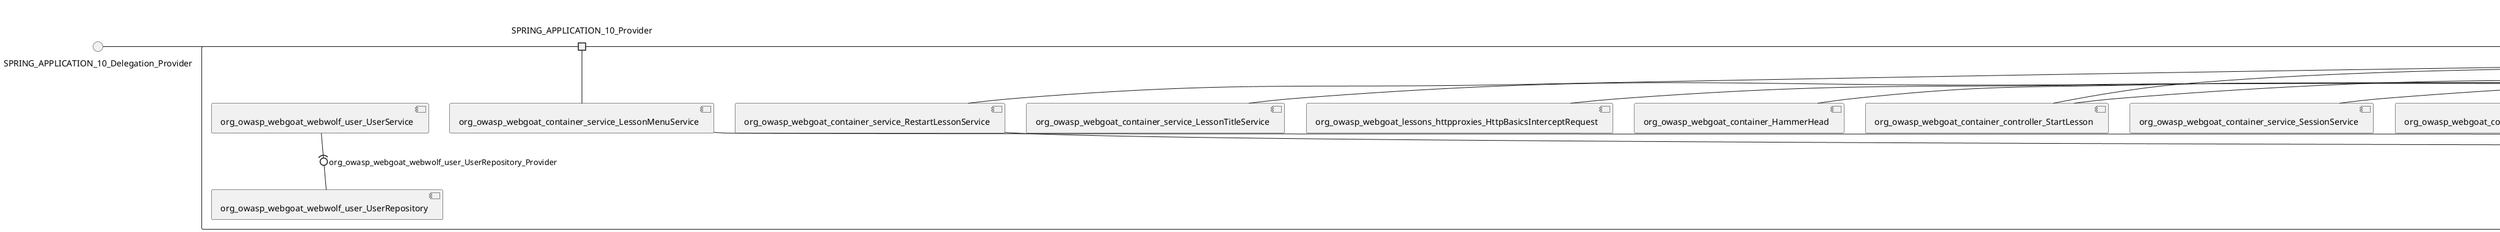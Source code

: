 @startuml
skinparam fixCircleLabelOverlapping true
skinparam componentStyle uml2
() SPRING_APPLICATION_10_Delegation_Provider
() SPRING_APPLICATION_11_Delegation_Provider
() SPRING_APPLICATION_12_Delegation_Provider
() SPRING_APPLICATION_13_Delegation_Provider
() SPRING_APPLICATION_14_Delegation_Provider
() SPRING_APPLICATION_15_Delegation_Provider
() SPRING_APPLICATION_16_Delegation_Provider
() SPRING_APPLICATION_2_Delegation_Provider
() SPRING_APPLICATION_3_Delegation_Provider
() SPRING_APPLICATION_4_Delegation_Provider
() SPRING_APPLICATION_5_Delegation_Provider
() SPRING_APPLICATION_6_Delegation_Provider
() SPRING_APPLICATION_7_Delegation_Provider
() SPRING_APPLICATION_8_Delegation_Provider
() SPRING_APPLICATION_9_Delegation_Provider
() SPRING_APPLICATION_BypassRestrictions_FieldRestrictions_POST_Delegation_Provider
() SPRING_APPLICATION_BypassRestrictions_frontendValidation_POST_Delegation_Provider
() SPRING_APPLICATION_ChromeDevTools_dummy_POST_Delegation_Provider
() SPRING_APPLICATION_ChromeDevTools_network_POST_Delegation_Provider
() SPRING_APPLICATION_CrossSiteScriptingStored_stored_xss_POST_Delegation_Provider
() SPRING_APPLICATION_CrossSiteScriptingStored_stored_xss_follow_up_POST_Delegation_Provider
() SPRING_APPLICATION_CrossSiteScripting_attack1_POST_Delegation_Provider
() SPRING_APPLICATION_CrossSiteScripting_attack3_POST_Delegation_Provider
() SPRING_APPLICATION_CrossSiteScripting_attack4_POST_Delegation_Provider
() SPRING_APPLICATION_CrossSiteScripting_attack5a_GET_Delegation_Provider
() SPRING_APPLICATION_CrossSiteScripting_attack6a_POST_Delegation_Provider
() SPRING_APPLICATION_CrossSiteScripting_dom_follow_up_POST_Delegation_Provider
() SPRING_APPLICATION_CrossSiteScripting_phone_home_xss_POST_Delegation_Provider
() SPRING_APPLICATION_CrossSiteScripting_quiz_GET_POST_Delegation_Provider
() SPRING_APPLICATION_Delegation_Provider
() SPRING_APPLICATION_GET_10_Delegation_Provider
() SPRING_APPLICATION_GET_11_Delegation_Provider
() SPRING_APPLICATION_GET_2_Delegation_Provider
() SPRING_APPLICATION_GET_3_Delegation_Provider
() SPRING_APPLICATION_GET_4_Delegation_Provider
() SPRING_APPLICATION_GET_5_Delegation_Provider
() SPRING_APPLICATION_GET_6_Delegation_Provider
() SPRING_APPLICATION_GET_7_Delegation_Provider
() SPRING_APPLICATION_GET_8_Delegation_Provider
() SPRING_APPLICATION_GET_9_Delegation_Provider
() SPRING_APPLICATION_GET_Delegation_Provider
() SPRING_APPLICATION_HtmlTampering_task_POST_Delegation_Provider
() SPRING_APPLICATION_HttpBasics_attack1_POST_Delegation_Provider
() SPRING_APPLICATION_HttpBasics_attack2_POST_Delegation_Provider
() SPRING_APPLICATION_IDOR_diff_attributes_POST_Delegation_Provider
() SPRING_APPLICATION_IDOR_login_POST_Delegation_Provider
() SPRING_APPLICATION_IDOR_profile_alt_path_POST_Delegation_Provider
() SPRING_APPLICATION_InsecureDeserialization_task_POST_Delegation_Provider
() SPRING_APPLICATION_InsecureLogin_Delegation_Provider
() SPRING_APPLICATION_JWT_decode_POST_Delegation_Provider
() SPRING_APPLICATION_JWT_jku_Delegation_Provider
() SPRING_APPLICATION_JWT_kid_Delegation_Provider
() SPRING_APPLICATION_JWT_quiz_GET_POST_Delegation_Provider
() SPRING_APPLICATION_JWT_refresh_Delegation_Provider
() SPRING_APPLICATION_JWT_secret_POST_Delegation_Provider
() SPRING_APPLICATION_JWT_votings_Delegation_Provider
() SPRING_APPLICATION_LogSpoofing_log_bleeding_POST_Delegation_Provider
() SPRING_APPLICATION_LogSpoofing_log_spoofing_POST_Delegation_Provider
() SPRING_APPLICATION_POST_10_Delegation_Provider
() SPRING_APPLICATION_POST_11_Delegation_Provider
() SPRING_APPLICATION_POST_12_Delegation_Provider
() SPRING_APPLICATION_POST_13_Delegation_Provider
() SPRING_APPLICATION_POST_14_Delegation_Provider
() SPRING_APPLICATION_POST_15_Delegation_Provider
() SPRING_APPLICATION_POST_16_Delegation_Provider
() SPRING_APPLICATION_POST_17_Delegation_Provider
() SPRING_APPLICATION_POST_18_Delegation_Provider
() SPRING_APPLICATION_POST_2_Delegation_Provider
() SPRING_APPLICATION_POST_3_Delegation_Provider
() SPRING_APPLICATION_POST_4_Delegation_Provider
() SPRING_APPLICATION_POST_5_Delegation_Provider
() SPRING_APPLICATION_POST_6_Delegation_Provider
() SPRING_APPLICATION_POST_7_Delegation_Provider
() SPRING_APPLICATION_POST_8_Delegation_Provider
() SPRING_APPLICATION_POST_9_Delegation_Provider
() SPRING_APPLICATION_POST_Delegation_Provider
() SPRING_APPLICATION_PUT_Delegation_Provider
() SPRING_APPLICATION_PasswordReset_ForgotPassword_create_password_reset_link_POST_Delegation_Provider
() SPRING_APPLICATION_PasswordReset_SecurityQuestions_POST_Delegation_Provider
() SPRING_APPLICATION_PasswordReset_reset_Delegation_Provider
() SPRING_APPLICATION_PasswordReset_simple_mail_reset_POST_Delegation_Provider
() SPRING_APPLICATION_PathTraversal_profile_picture_GET_Delegation_Provider
() SPRING_APPLICATION_PathTraversal_profile_picture_fix_GET_Delegation_Provider
() SPRING_APPLICATION_PathTraversal_profile_upload_POST_Delegation_Provider
() SPRING_APPLICATION_PathTraversal_profile_upload_fix_POST_Delegation_Provider
() SPRING_APPLICATION_PathTraversal_profile_upload_remove_user_input_POST_Delegation_Provider
() SPRING_APPLICATION_PathTraversal_random_POST_Delegation_Provider
() SPRING_APPLICATION_PathTraversal_random_picture_GET_Delegation_Provider
() SPRING_APPLICATION_PathTraversal_zip_slip_Delegation_Provider
() SPRING_APPLICATION_SSRF_task1_POST_Delegation_Provider
() SPRING_APPLICATION_SSRF_task2_POST_Delegation_Provider
() SPRING_APPLICATION_SecurePasswords_assignment_POST_Delegation_Provider
() SPRING_APPLICATION_SqlInjectionAdvanced_attack6a_POST_Delegation_Provider
() SPRING_APPLICATION_SqlInjectionAdvanced_attack6b_POST_Delegation_Provider
() SPRING_APPLICATION_SqlInjectionAdvanced_challenge_Login_POST_Delegation_Provider
() SPRING_APPLICATION_SqlInjectionAdvanced_challenge_PUT_Delegation_Provider
() SPRING_APPLICATION_SqlInjectionAdvanced_quiz_GET_POST_Delegation_Provider
() SPRING_APPLICATION_SqlInjectionMitigations_attack10a_POST_Delegation_Provider
() SPRING_APPLICATION_SqlInjectionMitigations_attack10b_POST_Delegation_Provider
() SPRING_APPLICATION_SqlInjectionMitigations_attack12a_POST_Delegation_Provider
() SPRING_APPLICATION_SqlInjectionMitigations_servers_GET_Delegation_Provider
() SPRING_APPLICATION_SqlInjection_assignment5a_POST_Delegation_Provider
() SPRING_APPLICATION_SqlInjection_assignment5b_POST_Delegation_Provider
() SPRING_APPLICATION_SqlInjection_attack10_POST_Delegation_Provider
() SPRING_APPLICATION_SqlInjection_attack2_POST_Delegation_Provider
() SPRING_APPLICATION_SqlInjection_attack3_POST_Delegation_Provider
() SPRING_APPLICATION_SqlInjection_attack4_POST_Delegation_Provider
() SPRING_APPLICATION_SqlInjection_attack5_POST_Delegation_Provider
() SPRING_APPLICATION_SqlInjection_attack8_POST_Delegation_Provider
() SPRING_APPLICATION_SqlInjection_attack9_POST_Delegation_Provider
() SPRING_APPLICATION_SqlOnlyInputValidationOnKeywords_attack_POST_Delegation_Provider
() SPRING_APPLICATION_SqlOnlyInputValidation_attack_POST_Delegation_Provider
() SPRING_APPLICATION_VulnerableComponents_attack1_POST_Delegation_Provider
() SPRING_APPLICATION_WebWolf_GET_Delegation_Provider
() SPRING_APPLICATION_WebWolf_landing_Delegation_Provider
() SPRING_APPLICATION_WebWolf_mail_Delegation_Provider
() SPRING_APPLICATION_challenge_1_POST_Delegation_Provider
() SPRING_APPLICATION_challenge_5_POST_Delegation_Provider
() SPRING_APPLICATION_challenge_7_Delegation_Provider
() SPRING_APPLICATION_challenge_8_Delegation_Provider
() SPRING_APPLICATION_challenge_logo_Delegation_Provider
() SPRING_APPLICATION_cia_quiz_GET_POST_Delegation_Provider
() SPRING_APPLICATION_clientSideFiltering_attack1_POST_Delegation_Provider
() SPRING_APPLICATION_clientSideFiltering_challenge_store_coupons_GET_Delegation_Provider
() SPRING_APPLICATION_clientSideFiltering_getItForFree_POST_Delegation_Provider
() SPRING_APPLICATION_clientSideFiltering_salaries_GET_Delegation_Provider
() SPRING_APPLICATION_crypto_encoding_basic_auth_POST_Delegation_Provider
() SPRING_APPLICATION_crypto_encoding_xor_POST_Delegation_Provider
() SPRING_APPLICATION_crypto_hashing_POST_Delegation_Provider
() SPRING_APPLICATION_crypto_secure_defaults_POST_Delegation_Provider
() SPRING_APPLICATION_crypto_signing_verify_POST_Delegation_Provider
() SPRING_APPLICATION_csrf_feedback_message_POST_Delegation_Provider
() SPRING_APPLICATION_csrf_review_POST_Delegation_Provider
() SPRING_APPLICATION_files_GET_Delegation_Provider
() SPRING_APPLICATION_fileupload_POST_Delegation_Provider
() SPRING_APPLICATION_jwt_Delegation_Provider
() SPRING_APPLICATION_landing_Delegation_Provider
() SPRING_APPLICATION_lesson_template_Delegation_Provider
() SPRING_APPLICATION_login_oauth_mvc_GET_Delegation_Provider
() SPRING_APPLICATION_mail_DELETE_GET_POST_Delegation_Provider
() SPRING_APPLICATION_register_mvc_POST_Delegation_Provider
() SPRING_APPLICATION_registration_GET_Delegation_Provider
() SPRING_APPLICATION_requests_GET_Delegation_Provider
() SPRING_APPLICATION_scoreboard_data_GET_Delegation_Provider
() SPRING_APPLICATION_server_directory_GET_Delegation_Provider
() SPRING_APPLICATION_service_debug_labels_mvc_Delegation_Provider
() SPRING_APPLICATION_service_lessonoverview_mvc_Delegation_Provider
() SPRING_APPLICATION_xxe_comments_GET_Delegation_Provider
rectangle System {
[org_owasp_webgoat_container_HammerHead] [[webgoat-webgoat.repository#_aD8g6jwHEe-B4q2eSZIxAA]]
[org_owasp_webgoat_container_WebWolfRedirect] [[webgoat-webgoat.repository#_aD8g6jwHEe-B4q2eSZIxAA]]
[org_owasp_webgoat_container_controller_StartLesson] [[webgoat-webgoat.repository#_aD8g6jwHEe-B4q2eSZIxAA]]
[org_owasp_webgoat_container_controller_Welcome] [[webgoat-webgoat.repository#_aD8g6jwHEe-B4q2eSZIxAA]]
[org_owasp_webgoat_container_i18n_PluginMessages_Provider] [[webgoat-webgoat.repository#_aD8g6jwHEe-B4q2eSZIxAA]]
[org_owasp_webgoat_container_service_EnvironmentService] [[webgoat-webgoat.repository#_aD8g6jwHEe-B4q2eSZIxAA]]
[org_owasp_webgoat_container_service_HintService] [[webgoat-webgoat.repository#_aD8g6jwHEe-B4q2eSZIxAA]]
[org_owasp_webgoat_container_service_LabelDebugService] [[webgoat-webgoat.repository#_aD8g6jwHEe-B4q2eSZIxAA]]
[org_owasp_webgoat_container_service_LabelService] [[webgoat-webgoat.repository#_aD8g6jwHEe-B4q2eSZIxAA]]
[org_owasp_webgoat_container_service_LessonInfoService] [[webgoat-webgoat.repository#_aD8g6jwHEe-B4q2eSZIxAA]]
[org_owasp_webgoat_container_service_LessonMenuService] [[webgoat-webgoat.repository#_aD8g6jwHEe-B4q2eSZIxAA]]
[org_owasp_webgoat_container_service_LessonProgressService] [[webgoat-webgoat.repository#_aD8g6jwHEe-B4q2eSZIxAA]]
[org_owasp_webgoat_container_service_LessonTitleService] [[webgoat-webgoat.repository#_aD8g6jwHEe-B4q2eSZIxAA]]
[org_owasp_webgoat_container_service_ReportCardService] [[webgoat-webgoat.repository#_aD8g6jwHEe-B4q2eSZIxAA]]
[org_owasp_webgoat_container_service_RestartLessonService] [[webgoat-webgoat.repository#_aD8g6jwHEe-B4q2eSZIxAA]]
[org_owasp_webgoat_container_service_SessionService] [[webgoat-webgoat.repository#_aD8g6jwHEe-B4q2eSZIxAA]]
[org_owasp_webgoat_container_session_UserSessionData_Provider] [[webgoat-webgoat.repository#_aD8g6jwHEe-B4q2eSZIxAA]]
[org_owasp_webgoat_container_session_WebSession_Provider] [[webgoat-webgoat.repository#_aD8g6jwHEe-B4q2eSZIxAA]]
[org_owasp_webgoat_container_users_RegistrationController] [[webgoat-webgoat.repository#_aD8g6jwHEe-B4q2eSZIxAA]]
[org_owasp_webgoat_container_users_Scoreboard] [[webgoat-webgoat.repository#_aD8g6jwHEe-B4q2eSZIxAA]]
[org_owasp_webgoat_container_users_UserRepository] [[webgoat-webgoat.repository#_aD8g6jwHEe-B4q2eSZIxAA]]
[org_owasp_webgoat_container_users_UserService] [[webgoat-webgoat.repository#_aD8g6jwHEe-B4q2eSZIxAA]]
[org_owasp_webgoat_container_users_UserTrackerRepository] [[webgoat-webgoat.repository#_aD8g6jwHEe-B4q2eSZIxAA]]
[org_owasp_webgoat_lessons_authbypass_VerifyAccount] [[webgoat-webgoat.repository#_aD8g6jwHEe-B4q2eSZIxAA]]
[org_owasp_webgoat_lessons_bypassrestrictions_BypassRestrictionsFieldRestrictions] [[webgoat-webgoat.repository#_aD8g6jwHEe-B4q2eSZIxAA]]
[org_owasp_webgoat_lessons_bypassrestrictions_BypassRestrictionsFrontendValidation] [[webgoat-webgoat.repository#_aD8g6jwHEe-B4q2eSZIxAA]]
[org_owasp_webgoat_lessons_challenges_FlagController] [[webgoat-webgoat.repository#_aD8g6jwHEe-B4q2eSZIxAA]]
[org_owasp_webgoat_lessons_challenges_challenge1_Assignment1] [[webgoat-webgoat.repository#_aD8g6jwHEe-B4q2eSZIxAA]]
[org_owasp_webgoat_lessons_challenges_challenge1_ImageServlet] [[webgoat-webgoat.repository#_aD8g6jwHEe-B4q2eSZIxAA]]
[org_owasp_webgoat_lessons_challenges_challenge5_Assignment5] [[webgoat-webgoat.repository#_aD8g6jwHEe-B4q2eSZIxAA]]
[org_owasp_webgoat_lessons_challenges_challenge7_Assignment7] [[webgoat-webgoat.repository#_aD8g6jwHEe-B4q2eSZIxAA]]
[org_owasp_webgoat_lessons_challenges_challenge8_Assignment8] [[webgoat-webgoat.repository#_aD8g6jwHEe-B4q2eSZIxAA]]
[org_owasp_webgoat_lessons_chromedevtools_NetworkDummy] [[webgoat-webgoat.repository#_aD8g6jwHEe-B4q2eSZIxAA]]
[org_owasp_webgoat_lessons_chromedevtools_NetworkLesson] [[webgoat-webgoat.repository#_aD8g6jwHEe-B4q2eSZIxAA]]
[org_owasp_webgoat_lessons_cia_CIAQuiz] [[webgoat-webgoat.repository#_aD8g6jwHEe-B4q2eSZIxAA]]
[org_owasp_webgoat_lessons_clientsidefiltering_ClientSideFilteringAssignment] [[webgoat-webgoat.repository#_aD8g6jwHEe-B4q2eSZIxAA]]
[org_owasp_webgoat_lessons_clientsidefiltering_ClientSideFilteringFreeAssignment] [[webgoat-webgoat.repository#_aD8g6jwHEe-B4q2eSZIxAA]]
[org_owasp_webgoat_lessons_clientsidefiltering_Salaries] [[webgoat-webgoat.repository#_aD8g6jwHEe-B4q2eSZIxAA]]
[org_owasp_webgoat_lessons_clientsidefiltering_ShopEndpoint] [[webgoat-webgoat.repository#_aD8g6jwHEe-B4q2eSZIxAA]]
[org_owasp_webgoat_lessons_cryptography_EncodingAssignment] [[webgoat-webgoat.repository#_aD8g6jwHEe-B4q2eSZIxAA]]
[org_owasp_webgoat_lessons_cryptography_HashingAssignment] [[webgoat-webgoat.repository#_aD8g6jwHEe-B4q2eSZIxAA]]
[org_owasp_webgoat_lessons_cryptography_SecureDefaultsAssignment] [[webgoat-webgoat.repository#_aD8g6jwHEe-B4q2eSZIxAA]]
[org_owasp_webgoat_lessons_cryptography_SigningAssignment] [[webgoat-webgoat.repository#_aD8g6jwHEe-B4q2eSZIxAA]]
[org_owasp_webgoat_lessons_cryptography_XOREncodingAssignment] [[webgoat-webgoat.repository#_aD8g6jwHEe-B4q2eSZIxAA]]
[org_owasp_webgoat_lessons_csrf_CSRFConfirmFlag1] [[webgoat-webgoat.repository#_aD8g6jwHEe-B4q2eSZIxAA]]
[org_owasp_webgoat_lessons_csrf_CSRFFeedback] [[webgoat-webgoat.repository#_aD8g6jwHEe-B4q2eSZIxAA]]
[org_owasp_webgoat_lessons_csrf_CSRFGetFlag] [[webgoat-webgoat.repository#_aD8g6jwHEe-B4q2eSZIxAA]]
[org_owasp_webgoat_lessons_csrf_CSRFLogin] [[webgoat-webgoat.repository#_aD8g6jwHEe-B4q2eSZIxAA]]
[org_owasp_webgoat_lessons_csrf_ForgedReviews] [[webgoat-webgoat.repository#_aD8g6jwHEe-B4q2eSZIxAA]]
[org_owasp_webgoat_lessons_csrf_ObjectMapper_Provider] [[webgoat-webgoat.repository#_aD8g6jwHEe-B4q2eSZIxAA]]
[org_owasp_webgoat_lessons_deserialization_InsecureDeserializationTask] [[webgoat-webgoat.repository#_aD8g6jwHEe-B4q2eSZIxAA]]
[org_owasp_webgoat_lessons_hijacksession_HijackSessionAssignment] [[webgoat-webgoat.repository#_aD8g6jwHEe-B4q2eSZIxAA]]
[org_owasp_webgoat_lessons_hijacksession_cas_HijackSessionAuthenticationProvider] [[webgoat-webgoat.repository#_aD8g6jwHEe-B4q2eSZIxAA]]
[org_owasp_webgoat_lessons_htmltampering_HtmlTamperingTask] [[webgoat-webgoat.repository#_aD8g6jwHEe-B4q2eSZIxAA]]
[org_owasp_webgoat_lessons_httpbasics_HttpBasicsLesson] [[webgoat-webgoat.repository#_aD8g6jwHEe-B4q2eSZIxAA]]
[org_owasp_webgoat_lessons_httpbasics_HttpBasicsQuiz] [[webgoat-webgoat.repository#_aD8g6jwHEe-B4q2eSZIxAA]]
[org_owasp_webgoat_lessons_httpproxies_HttpBasicsInterceptRequest] [[webgoat-webgoat.repository#_aD8g6jwHEe-B4q2eSZIxAA]]
[org_owasp_webgoat_lessons_idor_IDORDiffAttributes] [[webgoat-webgoat.repository#_aD8g6jwHEe-B4q2eSZIxAA]]
[org_owasp_webgoat_lessons_idor_IDOREditOtherProfile] [[webgoat-webgoat.repository#_aD8g6jwHEe-B4q2eSZIxAA]]
[org_owasp_webgoat_lessons_idor_IDORLogin] [[webgoat-webgoat.repository#_aD8g6jwHEe-B4q2eSZIxAA]]
[org_owasp_webgoat_lessons_idor_IDORViewOtherProfile] [[webgoat-webgoat.repository#_aD8g6jwHEe-B4q2eSZIxAA]]
[org_owasp_webgoat_lessons_idor_IDORViewOwnProfile] [[webgoat-webgoat.repository#_aD8g6jwHEe-B4q2eSZIxAA]]
[org_owasp_webgoat_lessons_idor_IDORViewOwnProfileAltUrl] [[webgoat-webgoat.repository#_aD8g6jwHEe-B4q2eSZIxAA]]
[org_owasp_webgoat_lessons_insecurelogin_InsecureLoginTask] [[webgoat-webgoat.repository#_aD8g6jwHEe-B4q2eSZIxAA]]
[org_owasp_webgoat_lessons_jwt_JWTDecodeEndpoint] [[webgoat-webgoat.repository#_aD8g6jwHEe-B4q2eSZIxAA]]
[org_owasp_webgoat_lessons_jwt_JWTQuiz] [[webgoat-webgoat.repository#_aD8g6jwHEe-B4q2eSZIxAA]]
[org_owasp_webgoat_lessons_jwt_JWTRefreshEndpoint] [[webgoat-webgoat.repository#_aD8g6jwHEe-B4q2eSZIxAA]]
[org_owasp_webgoat_lessons_jwt_JWTSecretKeyEndpoint] [[webgoat-webgoat.repository#_aD8g6jwHEe-B4q2eSZIxAA]]
[org_owasp_webgoat_lessons_jwt_JWTVotesEndpoint] [[webgoat-webgoat.repository#_aD8g6jwHEe-B4q2eSZIxAA]]
[org_owasp_webgoat_lessons_jwt_claimmisuse_JWTHeaderJKUEndpoint] [[webgoat-webgoat.repository#_aD8g6jwHEe-B4q2eSZIxAA]]
[org_owasp_webgoat_lessons_jwt_claimmisuse_JWTHeaderKIDEndpoint] [[webgoat-webgoat.repository#_aD8g6jwHEe-B4q2eSZIxAA]]
[org_owasp_webgoat_lessons_lessontemplate_SampleAttack] [[webgoat-webgoat.repository#_aD8g6jwHEe-B4q2eSZIxAA]]
[org_owasp_webgoat_lessons_logging_LogBleedingTask] [[webgoat-webgoat.repository#_aD8g6jwHEe-B4q2eSZIxAA]]
[org_owasp_webgoat_lessons_logging_LogSpoofingTask] [[webgoat-webgoat.repository#_aD8g6jwHEe-B4q2eSZIxAA]]
[org_owasp_webgoat_lessons_missingac_MissingFunctionACHiddenMenus] [[webgoat-webgoat.repository#_aD8g6jwHEe-B4q2eSZIxAA]]
[org_owasp_webgoat_lessons_missingac_MissingFunctionACUsers] [[webgoat-webgoat.repository#_aD8g6jwHEe-B4q2eSZIxAA]]
[org_owasp_webgoat_lessons_missingac_MissingFunctionACYourHash] [[webgoat-webgoat.repository#_aD8g6jwHEe-B4q2eSZIxAA]]
[org_owasp_webgoat_lessons_missingac_MissingFunctionACYourHashAdmin] [[webgoat-webgoat.repository#_aD8g6jwHEe-B4q2eSZIxAA]]
[org_owasp_webgoat_lessons_passwordreset_QuestionsAssignment] [[webgoat-webgoat.repository#_aD8g6jwHEe-B4q2eSZIxAA]]
[org_owasp_webgoat_lessons_passwordreset_ResetLinkAssignment] [[webgoat-webgoat.repository#_aD8g6jwHEe-B4q2eSZIxAA]]
[org_owasp_webgoat_lessons_passwordreset_ResetLinkAssignmentForgotPassword] [[webgoat-webgoat.repository#_aD8g6jwHEe-B4q2eSZIxAA]]
[org_owasp_webgoat_lessons_passwordreset_SecurityQuestionAssignment] [[webgoat-webgoat.repository#_aD8g6jwHEe-B4q2eSZIxAA]]
[org_owasp_webgoat_lessons_passwordreset_SimpleMailAssignment] [[webgoat-webgoat.repository#_aD8g6jwHEe-B4q2eSZIxAA]]
[org_owasp_webgoat_lessons_passwordreset_TriedQuestions] [[webgoat-webgoat.repository#_aD8g6jwHEe-B4q2eSZIxAA]]
[org_owasp_webgoat_lessons_pathtraversal_ProfileUpload] [[webgoat-webgoat.repository#_aD8g6jwHEe-B4q2eSZIxAA]]
[org_owasp_webgoat_lessons_pathtraversal_ProfileUploadFix] [[webgoat-webgoat.repository#_aD8g6jwHEe-B4q2eSZIxAA]]
[org_owasp_webgoat_lessons_pathtraversal_ProfileUploadRemoveUserInput] [[webgoat-webgoat.repository#_aD8g6jwHEe-B4q2eSZIxAA]]
[org_owasp_webgoat_lessons_pathtraversal_ProfileUploadRetrieval] [[webgoat-webgoat.repository#_aD8g6jwHEe-B4q2eSZIxAA]]
[org_owasp_webgoat_lessons_pathtraversal_ProfileZipSlip] [[webgoat-webgoat.repository#_aD8g6jwHEe-B4q2eSZIxAA]]
[org_owasp_webgoat_lessons_securepasswords_SecurePasswordsAssignment] [[webgoat-webgoat.repository#_aD8g6jwHEe-B4q2eSZIxAA]]
[org_owasp_webgoat_lessons_spoofcookie_SpoofCookieAssignment] [[webgoat-webgoat.repository#_aD8g6jwHEe-B4q2eSZIxAA]]
[org_owasp_webgoat_lessons_sqlinjection_advanced_SqlInjectionChallenge] [[webgoat-webgoat.repository#_aD8g6jwHEe-B4q2eSZIxAA]]
[org_owasp_webgoat_lessons_sqlinjection_advanced_SqlInjectionChallengeLogin] [[webgoat-webgoat.repository#_aD8g6jwHEe-B4q2eSZIxAA]]
[org_owasp_webgoat_lessons_sqlinjection_advanced_SqlInjectionLesson6a] [[webgoat-webgoat.repository#_aD8g6jwHEe-B4q2eSZIxAA]]
[org_owasp_webgoat_lessons_sqlinjection_advanced_SqlInjectionLesson6b] [[webgoat-webgoat.repository#_aD8g6jwHEe-B4q2eSZIxAA]]
[org_owasp_webgoat_lessons_sqlinjection_advanced_SqlInjectionQuiz] [[webgoat-webgoat.repository#_aD8g6jwHEe-B4q2eSZIxAA]]
[org_owasp_webgoat_lessons_sqlinjection_introduction_SqlInjectionLesson10] [[webgoat-webgoat.repository#_aD8g6jwHEe-B4q2eSZIxAA]]
[org_owasp_webgoat_lessons_sqlinjection_introduction_SqlInjectionLesson2] [[webgoat-webgoat.repository#_aD8g6jwHEe-B4q2eSZIxAA]]
[org_owasp_webgoat_lessons_sqlinjection_introduction_SqlInjectionLesson3] [[webgoat-webgoat.repository#_aD8g6jwHEe-B4q2eSZIxAA]]
[org_owasp_webgoat_lessons_sqlinjection_introduction_SqlInjectionLesson4] [[webgoat-webgoat.repository#_aD8g6jwHEe-B4q2eSZIxAA]]
[org_owasp_webgoat_lessons_sqlinjection_introduction_SqlInjectionLesson5] [[webgoat-webgoat.repository#_aD8g6jwHEe-B4q2eSZIxAA]]
[org_owasp_webgoat_lessons_sqlinjection_introduction_SqlInjectionLesson5a] [[webgoat-webgoat.repository#_aD8g6jwHEe-B4q2eSZIxAA]]
[org_owasp_webgoat_lessons_sqlinjection_introduction_SqlInjectionLesson5b] [[webgoat-webgoat.repository#_aD8g6jwHEe-B4q2eSZIxAA]]
[org_owasp_webgoat_lessons_sqlinjection_introduction_SqlInjectionLesson8] [[webgoat-webgoat.repository#_aD8g6jwHEe-B4q2eSZIxAA]]
[org_owasp_webgoat_lessons_sqlinjection_introduction_SqlInjectionLesson9] [[webgoat-webgoat.repository#_aD8g6jwHEe-B4q2eSZIxAA]]
[org_owasp_webgoat_lessons_sqlinjection_mitigation_Servers] [[webgoat-webgoat.repository#_aD8g6jwHEe-B4q2eSZIxAA]]
[org_owasp_webgoat_lessons_sqlinjection_mitigation_SqlInjectionLesson10a] [[webgoat-webgoat.repository#_aD8g6jwHEe-B4q2eSZIxAA]]
[org_owasp_webgoat_lessons_sqlinjection_mitigation_SqlInjectionLesson10b] [[webgoat-webgoat.repository#_aD8g6jwHEe-B4q2eSZIxAA]]
[org_owasp_webgoat_lessons_sqlinjection_mitigation_SqlInjectionLesson13] [[webgoat-webgoat.repository#_aD8g6jwHEe-B4q2eSZIxAA]]
[org_owasp_webgoat_lessons_sqlinjection_mitigation_SqlOnlyInputValidation] [[webgoat-webgoat.repository#_aD8g6jwHEe-B4q2eSZIxAA]]
[org_owasp_webgoat_lessons_sqlinjection_mitigation_SqlOnlyInputValidationOnKeywords] [[webgoat-webgoat.repository#_aD8g6jwHEe-B4q2eSZIxAA]]
[org_owasp_webgoat_lessons_ssrf_SSRFTask1] [[webgoat-webgoat.repository#_aD8g6jwHEe-B4q2eSZIxAA]]
[org_owasp_webgoat_lessons_ssrf_SSRFTask2] [[webgoat-webgoat.repository#_aD8g6jwHEe-B4q2eSZIxAA]]
[org_owasp_webgoat_lessons_vulnerablecomponents_VulnerableComponentsLesson] [[webgoat-webgoat.repository#_aD8g6jwHEe-B4q2eSZIxAA]]
[org_owasp_webgoat_lessons_webwolfintroduction_LandingAssignment] [[webgoat-webgoat.repository#_aD8g6jwHEe-B4q2eSZIxAA]]
[org_owasp_webgoat_lessons_webwolfintroduction_MailAssignment] [[webgoat-webgoat.repository#_aD8g6jwHEe-B4q2eSZIxAA]]
[org_owasp_webgoat_lessons_xss_CrossSiteScriptingLesson1] [[webgoat-webgoat.repository#_aD8g6jwHEe-B4q2eSZIxAA]]
[org_owasp_webgoat_lessons_xss_CrossSiteScriptingLesson3] [[webgoat-webgoat.repository#_aD8g6jwHEe-B4q2eSZIxAA]]
[org_owasp_webgoat_lessons_xss_CrossSiteScriptingLesson4] [[webgoat-webgoat.repository#_aD8g6jwHEe-B4q2eSZIxAA]]
[org_owasp_webgoat_lessons_xss_CrossSiteScriptingLesson5a] [[webgoat-webgoat.repository#_aD8g6jwHEe-B4q2eSZIxAA]]
[org_owasp_webgoat_lessons_xss_CrossSiteScriptingLesson6a] [[webgoat-webgoat.repository#_aD8g6jwHEe-B4q2eSZIxAA]]
[org_owasp_webgoat_lessons_xss_CrossSiteScriptingQuiz] [[webgoat-webgoat.repository#_aD8g6jwHEe-B4q2eSZIxAA]]
[org_owasp_webgoat_lessons_xss_DOMCrossSiteScripting] [[webgoat-webgoat.repository#_aD8g6jwHEe-B4q2eSZIxAA]]
[org_owasp_webgoat_lessons_xss_DOMCrossSiteScriptingVerifier] [[webgoat-webgoat.repository#_aD8g6jwHEe-B4q2eSZIxAA]]
[org_owasp_webgoat_lessons_xss_stored_StoredCrossSiteScriptingVerifier] [[webgoat-webgoat.repository#_aD8g6jwHEe-B4q2eSZIxAA]]
[org_owasp_webgoat_lessons_xss_stored_StoredXssComments] [[webgoat-webgoat.repository#_aD8g6jwHEe-B4q2eSZIxAA]]
[org_owasp_webgoat_lessons_xxe_BlindSendFileAssignment] [[webgoat-webgoat.repository#_aD8g6jwHEe-B4q2eSZIxAA]]
[org_owasp_webgoat_lessons_xxe_CommentsCache] [[webgoat-webgoat.repository#_aD8g6jwHEe-B4q2eSZIxAA]]
[org_owasp_webgoat_lessons_xxe_CommentsEndpoint] [[webgoat-webgoat.repository#_aD8g6jwHEe-B4q2eSZIxAA]]
[org_owasp_webgoat_lessons_xxe_ContentTypeAssignment] [[webgoat-webgoat.repository#_aD8g6jwHEe-B4q2eSZIxAA]]
[org_owasp_webgoat_lessons_xxe_SimpleXXE] [[webgoat-webgoat.repository#_aD8g6jwHEe-B4q2eSZIxAA]]
[org_owasp_webgoat_webwolf_FileServer] [[webgoat-webgoat.repository#_aD8g6jwHEe-B4q2eSZIxAA]]
[org_owasp_webgoat_webwolf_jwt_JWTController] [[webgoat-webgoat.repository#_aD8g6jwHEe-B4q2eSZIxAA]]
[org_owasp_webgoat_webwolf_mailbox_MailboxController] [[webgoat-webgoat.repository#_aD8g6jwHEe-B4q2eSZIxAA]]
[org_owasp_webgoat_webwolf_mailbox_MailboxRepository] [[webgoat-webgoat.repository#_aD8g6jwHEe-B4q2eSZIxAA]]
[org_owasp_webgoat_webwolf_requests_LandingPage] [[webgoat-webgoat.repository#_aD8g6jwHEe-B4q2eSZIxAA]]
[org_owasp_webgoat_webwolf_requests_Requests] [[webgoat-webgoat.repository#_aD8g6jwHEe-B4q2eSZIxAA]]
[org_owasp_webgoat_webwolf_user_UserRepository] [[webgoat-webgoat.repository#_aD8g6jwHEe-B4q2eSZIxAA]]
[org_owasp_webgoat_webwolf_user_UserService] [[webgoat-webgoat.repository#_aD8g6jwHEe-B4q2eSZIxAA]]
port SPRING_APPLICATION_10_Provider
SPRING_APPLICATION_10_Delegation_Provider - SPRING_APPLICATION_10_Provider
SPRING_APPLICATION_10_Provider - [org_owasp_webgoat_container_service_LessonMenuService]
port SPRING_APPLICATION_11_Provider
SPRING_APPLICATION_11_Delegation_Provider - SPRING_APPLICATION_11_Provider
SPRING_APPLICATION_11_Provider - [org_owasp_webgoat_lessons_jwt_JWTSecretKeyEndpoint]
port SPRING_APPLICATION_12_Provider
SPRING_APPLICATION_12_Delegation_Provider - SPRING_APPLICATION_12_Provider
SPRING_APPLICATION_12_Provider - [org_owasp_webgoat_container_service_RestartLessonService]
port SPRING_APPLICATION_13_Provider
SPRING_APPLICATION_13_Delegation_Provider - SPRING_APPLICATION_13_Provider
SPRING_APPLICATION_13_Provider - [org_owasp_webgoat_lessons_cryptography_SigningAssignment]
port SPRING_APPLICATION_14_Provider
SPRING_APPLICATION_14_Delegation_Provider - SPRING_APPLICATION_14_Provider
SPRING_APPLICATION_14_Provider - [org_owasp_webgoat_container_service_LessonTitleService]
port SPRING_APPLICATION_15_Provider
SPRING_APPLICATION_15_Delegation_Provider - SPRING_APPLICATION_15_Provider
SPRING_APPLICATION_15_Provider - [org_owasp_webgoat_lessons_cryptography_HashingAssignment]
port SPRING_APPLICATION_16_Provider
SPRING_APPLICATION_16_Delegation_Provider - SPRING_APPLICATION_16_Provider
SPRING_APPLICATION_16_Provider - [org_owasp_webgoat_lessons_httpproxies_HttpBasicsInterceptRequest]
port SPRING_APPLICATION_2_Provider
SPRING_APPLICATION_2_Delegation_Provider - SPRING_APPLICATION_2_Provider
SPRING_APPLICATION_2_Provider - [org_owasp_webgoat_container_controller_StartLesson]
port SPRING_APPLICATION_3_Provider
SPRING_APPLICATION_3_Delegation_Provider - SPRING_APPLICATION_3_Provider
SPRING_APPLICATION_3_Provider - [org_owasp_webgoat_container_HammerHead]
port SPRING_APPLICATION_4_Provider
SPRING_APPLICATION_4_Delegation_Provider - SPRING_APPLICATION_4_Provider
SPRING_APPLICATION_4_Provider - [org_owasp_webgoat_container_controller_StartLesson]
port SPRING_APPLICATION_5_Provider
SPRING_APPLICATION_5_Delegation_Provider - SPRING_APPLICATION_5_Provider
SPRING_APPLICATION_5_Provider - [org_owasp_webgoat_container_service_SessionService]
port SPRING_APPLICATION_6_Provider
SPRING_APPLICATION_6_Delegation_Provider - SPRING_APPLICATION_6_Provider
SPRING_APPLICATION_6_Provider - [org_owasp_webgoat_container_service_LessonInfoService]
port SPRING_APPLICATION_7_Provider
SPRING_APPLICATION_7_Delegation_Provider - SPRING_APPLICATION_7_Provider
SPRING_APPLICATION_7_Provider - [org_owasp_webgoat_webwolf_FileServer]
port SPRING_APPLICATION_8_Provider
SPRING_APPLICATION_8_Delegation_Provider - SPRING_APPLICATION_8_Provider
SPRING_APPLICATION_8_Provider - [org_owasp_webgoat_container_service_LabelDebugService]
port SPRING_APPLICATION_9_Provider
SPRING_APPLICATION_9_Delegation_Provider - SPRING_APPLICATION_9_Provider
SPRING_APPLICATION_9_Provider - [org_owasp_webgoat_lessons_xxe_SimpleXXE]
port SPRING_APPLICATION_BypassRestrictions_FieldRestrictions_POST_Provider
SPRING_APPLICATION_BypassRestrictions_FieldRestrictions_POST_Delegation_Provider - SPRING_APPLICATION_BypassRestrictions_FieldRestrictions_POST_Provider
SPRING_APPLICATION_BypassRestrictions_FieldRestrictions_POST_Provider - [org_owasp_webgoat_lessons_bypassrestrictions_BypassRestrictionsFieldRestrictions]
port SPRING_APPLICATION_BypassRestrictions_frontendValidation_POST_Provider
SPRING_APPLICATION_BypassRestrictions_frontendValidation_POST_Delegation_Provider - SPRING_APPLICATION_BypassRestrictions_frontendValidation_POST_Provider
SPRING_APPLICATION_BypassRestrictions_frontendValidation_POST_Provider - [org_owasp_webgoat_lessons_bypassrestrictions_BypassRestrictionsFrontendValidation]
port SPRING_APPLICATION_ChromeDevTools_dummy_POST_Provider
SPRING_APPLICATION_ChromeDevTools_dummy_POST_Delegation_Provider - SPRING_APPLICATION_ChromeDevTools_dummy_POST_Provider
SPRING_APPLICATION_ChromeDevTools_dummy_POST_Provider - [org_owasp_webgoat_lessons_chromedevtools_NetworkDummy]
port SPRING_APPLICATION_ChromeDevTools_network_POST_Provider
SPRING_APPLICATION_ChromeDevTools_network_POST_Delegation_Provider - SPRING_APPLICATION_ChromeDevTools_network_POST_Provider
SPRING_APPLICATION_ChromeDevTools_network_POST_Provider - [org_owasp_webgoat_lessons_chromedevtools_NetworkLesson]
port SPRING_APPLICATION_CrossSiteScriptingStored_stored_xss_POST_Provider
SPRING_APPLICATION_CrossSiteScriptingStored_stored_xss_POST_Delegation_Provider - SPRING_APPLICATION_CrossSiteScriptingStored_stored_xss_POST_Provider
SPRING_APPLICATION_CrossSiteScriptingStored_stored_xss_POST_Provider - [org_owasp_webgoat_lessons_xss_stored_StoredXssComments]
port SPRING_APPLICATION_CrossSiteScriptingStored_stored_xss_follow_up_POST_Provider
SPRING_APPLICATION_CrossSiteScriptingStored_stored_xss_follow_up_POST_Delegation_Provider - SPRING_APPLICATION_CrossSiteScriptingStored_stored_xss_follow_up_POST_Provider
SPRING_APPLICATION_CrossSiteScriptingStored_stored_xss_follow_up_POST_Provider - [org_owasp_webgoat_lessons_xss_stored_StoredCrossSiteScriptingVerifier]
port SPRING_APPLICATION_CrossSiteScripting_attack1_POST_Provider
SPRING_APPLICATION_CrossSiteScripting_attack1_POST_Delegation_Provider - SPRING_APPLICATION_CrossSiteScripting_attack1_POST_Provider
SPRING_APPLICATION_CrossSiteScripting_attack1_POST_Provider - [org_owasp_webgoat_lessons_xss_CrossSiteScriptingLesson1]
port SPRING_APPLICATION_CrossSiteScripting_attack3_POST_Provider
SPRING_APPLICATION_CrossSiteScripting_attack3_POST_Delegation_Provider - SPRING_APPLICATION_CrossSiteScripting_attack3_POST_Provider
SPRING_APPLICATION_CrossSiteScripting_attack3_POST_Provider - [org_owasp_webgoat_lessons_xss_CrossSiteScriptingLesson3]
port SPRING_APPLICATION_CrossSiteScripting_attack4_POST_Provider
SPRING_APPLICATION_CrossSiteScripting_attack4_POST_Delegation_Provider - SPRING_APPLICATION_CrossSiteScripting_attack4_POST_Provider
SPRING_APPLICATION_CrossSiteScripting_attack4_POST_Provider - [org_owasp_webgoat_lessons_xss_CrossSiteScriptingLesson4]
port SPRING_APPLICATION_CrossSiteScripting_attack5a_GET_Provider
SPRING_APPLICATION_CrossSiteScripting_attack5a_GET_Delegation_Provider - SPRING_APPLICATION_CrossSiteScripting_attack5a_GET_Provider
SPRING_APPLICATION_CrossSiteScripting_attack5a_GET_Provider - [org_owasp_webgoat_lessons_xss_CrossSiteScriptingLesson5a]
port SPRING_APPLICATION_CrossSiteScripting_attack6a_POST_Provider
SPRING_APPLICATION_CrossSiteScripting_attack6a_POST_Delegation_Provider - SPRING_APPLICATION_CrossSiteScripting_attack6a_POST_Provider
SPRING_APPLICATION_CrossSiteScripting_attack6a_POST_Provider - [org_owasp_webgoat_lessons_xss_CrossSiteScriptingLesson6a]
port SPRING_APPLICATION_CrossSiteScripting_dom_follow_up_POST_Provider
SPRING_APPLICATION_CrossSiteScripting_dom_follow_up_POST_Delegation_Provider - SPRING_APPLICATION_CrossSiteScripting_dom_follow_up_POST_Provider
SPRING_APPLICATION_CrossSiteScripting_dom_follow_up_POST_Provider - [org_owasp_webgoat_lessons_xss_DOMCrossSiteScriptingVerifier]
port SPRING_APPLICATION_CrossSiteScripting_phone_home_xss_POST_Provider
SPRING_APPLICATION_CrossSiteScripting_phone_home_xss_POST_Delegation_Provider - SPRING_APPLICATION_CrossSiteScripting_phone_home_xss_POST_Provider
SPRING_APPLICATION_CrossSiteScripting_phone_home_xss_POST_Provider - [org_owasp_webgoat_lessons_xss_DOMCrossSiteScripting]
port SPRING_APPLICATION_CrossSiteScripting_quiz_GET_POST_Provider
SPRING_APPLICATION_CrossSiteScripting_quiz_GET_POST_Delegation_Provider - SPRING_APPLICATION_CrossSiteScripting_quiz_GET_POST_Provider
SPRING_APPLICATION_CrossSiteScripting_quiz_GET_POST_Provider - [org_owasp_webgoat_lessons_xss_CrossSiteScriptingQuiz]
port SPRING_APPLICATION_Provider
SPRING_APPLICATION_Delegation_Provider - SPRING_APPLICATION_Provider
SPRING_APPLICATION_Provider - [org_owasp_webgoat_lessons_cryptography_HashingAssignment]
port SPRING_APPLICATION_GET_10_Provider
SPRING_APPLICATION_GET_10_Delegation_Provider - SPRING_APPLICATION_GET_10_Provider
SPRING_APPLICATION_GET_10_Provider - [org_owasp_webgoat_lessons_idor_IDORViewOtherProfile]
port SPRING_APPLICATION_GET_11_Provider
SPRING_APPLICATION_GET_11_Delegation_Provider - SPRING_APPLICATION_GET_11_Provider
SPRING_APPLICATION_GET_11_Provider - [org_owasp_webgoat_lessons_missingac_MissingFunctionACUsers]
port SPRING_APPLICATION_GET_2_Provider
SPRING_APPLICATION_GET_2_Delegation_Provider - SPRING_APPLICATION_GET_2_Provider
SPRING_APPLICATION_GET_2_Provider - [org_owasp_webgoat_container_service_HintService]
port SPRING_APPLICATION_GET_3_Provider
SPRING_APPLICATION_GET_3_Delegation_Provider - SPRING_APPLICATION_GET_3_Provider
SPRING_APPLICATION_GET_3_Provider - [org_owasp_webgoat_lessons_cryptography_EncodingAssignment]
port SPRING_APPLICATION_GET_4_Provider
SPRING_APPLICATION_GET_4_Delegation_Provider - SPRING_APPLICATION_GET_4_Provider
SPRING_APPLICATION_GET_4_Provider - [org_owasp_webgoat_lessons_spoofcookie_SpoofCookieAssignment]
port SPRING_APPLICATION_GET_5_Provider
SPRING_APPLICATION_GET_5_Delegation_Provider - SPRING_APPLICATION_GET_5_Provider
SPRING_APPLICATION_GET_5_Provider - [org_owasp_webgoat_lessons_xss_stored_StoredXssComments]
port SPRING_APPLICATION_GET_6_Provider
SPRING_APPLICATION_GET_6_Delegation_Provider - SPRING_APPLICATION_GET_6_Provider
SPRING_APPLICATION_GET_6_Provider - [org_owasp_webgoat_container_service_ReportCardService]
port SPRING_APPLICATION_GET_7_Provider
SPRING_APPLICATION_GET_7_Delegation_Provider - SPRING_APPLICATION_GET_7_Provider
SPRING_APPLICATION_GET_7_Provider - [org_owasp_webgoat_container_controller_Welcome]
port SPRING_APPLICATION_GET_8_Provider
SPRING_APPLICATION_GET_8_Delegation_Provider - SPRING_APPLICATION_GET_8_Provider
SPRING_APPLICATION_GET_8_Provider - [org_owasp_webgoat_lessons_csrf_ForgedReviews]
port SPRING_APPLICATION_GET_9_Provider
SPRING_APPLICATION_GET_9_Delegation_Provider - SPRING_APPLICATION_GET_9_Provider
SPRING_APPLICATION_GET_9_Provider - [org_owasp_webgoat_container_service_LabelService]
port SPRING_APPLICATION_GET_Provider
SPRING_APPLICATION_GET_Delegation_Provider - SPRING_APPLICATION_GET_Provider
SPRING_APPLICATION_GET_Provider - [org_owasp_webgoat_lessons_idor_IDORViewOwnProfile]
port SPRING_APPLICATION_HtmlTampering_task_POST_Provider
SPRING_APPLICATION_HtmlTampering_task_POST_Delegation_Provider - SPRING_APPLICATION_HtmlTampering_task_POST_Provider
SPRING_APPLICATION_HtmlTampering_task_POST_Provider - [org_owasp_webgoat_lessons_htmltampering_HtmlTamperingTask]
port SPRING_APPLICATION_HttpBasics_attack1_POST_Provider
SPRING_APPLICATION_HttpBasics_attack1_POST_Delegation_Provider - SPRING_APPLICATION_HttpBasics_attack1_POST_Provider
SPRING_APPLICATION_HttpBasics_attack1_POST_Provider - [org_owasp_webgoat_lessons_httpbasics_HttpBasicsLesson]
port SPRING_APPLICATION_HttpBasics_attack2_POST_Provider
SPRING_APPLICATION_HttpBasics_attack2_POST_Delegation_Provider - SPRING_APPLICATION_HttpBasics_attack2_POST_Provider
SPRING_APPLICATION_HttpBasics_attack2_POST_Provider - [org_owasp_webgoat_lessons_httpbasics_HttpBasicsQuiz]
port SPRING_APPLICATION_IDOR_diff_attributes_POST_Provider
SPRING_APPLICATION_IDOR_diff_attributes_POST_Delegation_Provider - SPRING_APPLICATION_IDOR_diff_attributes_POST_Provider
SPRING_APPLICATION_IDOR_diff_attributes_POST_Provider - [org_owasp_webgoat_lessons_idor_IDORDiffAttributes]
port SPRING_APPLICATION_IDOR_login_POST_Provider
SPRING_APPLICATION_IDOR_login_POST_Delegation_Provider - SPRING_APPLICATION_IDOR_login_POST_Provider
SPRING_APPLICATION_IDOR_login_POST_Provider - [org_owasp_webgoat_lessons_idor_IDORLogin]
port SPRING_APPLICATION_IDOR_profile_alt_path_POST_Provider
SPRING_APPLICATION_IDOR_profile_alt_path_POST_Delegation_Provider - SPRING_APPLICATION_IDOR_profile_alt_path_POST_Provider
SPRING_APPLICATION_IDOR_profile_alt_path_POST_Provider - [org_owasp_webgoat_lessons_idor_IDORViewOwnProfileAltUrl]
port SPRING_APPLICATION_InsecureDeserialization_task_POST_Provider
SPRING_APPLICATION_InsecureDeserialization_task_POST_Delegation_Provider - SPRING_APPLICATION_InsecureDeserialization_task_POST_Provider
SPRING_APPLICATION_InsecureDeserialization_task_POST_Provider - [org_owasp_webgoat_lessons_deserialization_InsecureDeserializationTask]
port SPRING_APPLICATION_InsecureLogin_Provider
SPRING_APPLICATION_InsecureLogin_Delegation_Provider - SPRING_APPLICATION_InsecureLogin_Provider
SPRING_APPLICATION_InsecureLogin_Provider - [org_owasp_webgoat_lessons_insecurelogin_InsecureLoginTask]
port SPRING_APPLICATION_JWT_decode_POST_Provider
SPRING_APPLICATION_JWT_decode_POST_Delegation_Provider - SPRING_APPLICATION_JWT_decode_POST_Provider
SPRING_APPLICATION_JWT_decode_POST_Provider - [org_owasp_webgoat_lessons_jwt_JWTDecodeEndpoint]
port SPRING_APPLICATION_JWT_jku_Provider
SPRING_APPLICATION_JWT_jku_Delegation_Provider - SPRING_APPLICATION_JWT_jku_Provider
SPRING_APPLICATION_JWT_jku_Provider - [org_owasp_webgoat_lessons_jwt_claimmisuse_JWTHeaderJKUEndpoint]
port SPRING_APPLICATION_JWT_kid_Provider
SPRING_APPLICATION_JWT_kid_Delegation_Provider - SPRING_APPLICATION_JWT_kid_Provider
SPRING_APPLICATION_JWT_kid_Provider - [org_owasp_webgoat_lessons_jwt_claimmisuse_JWTHeaderKIDEndpoint]
port SPRING_APPLICATION_JWT_quiz_GET_POST_Provider
SPRING_APPLICATION_JWT_quiz_GET_POST_Delegation_Provider - SPRING_APPLICATION_JWT_quiz_GET_POST_Provider
SPRING_APPLICATION_JWT_quiz_GET_POST_Provider - [org_owasp_webgoat_lessons_jwt_JWTQuiz]
port SPRING_APPLICATION_JWT_refresh_Provider
SPRING_APPLICATION_JWT_refresh_Delegation_Provider - SPRING_APPLICATION_JWT_refresh_Provider
SPRING_APPLICATION_JWT_refresh_Provider - [org_owasp_webgoat_lessons_jwt_JWTRefreshEndpoint]
port SPRING_APPLICATION_JWT_secret_POST_Provider
SPRING_APPLICATION_JWT_secret_POST_Delegation_Provider - SPRING_APPLICATION_JWT_secret_POST_Provider
SPRING_APPLICATION_JWT_secret_POST_Provider - [org_owasp_webgoat_lessons_jwt_JWTSecretKeyEndpoint]
port SPRING_APPLICATION_JWT_votings_Provider
SPRING_APPLICATION_JWT_votings_Delegation_Provider - SPRING_APPLICATION_JWT_votings_Provider
SPRING_APPLICATION_JWT_votings_Provider - [org_owasp_webgoat_lessons_jwt_JWTVotesEndpoint]
port SPRING_APPLICATION_LogSpoofing_log_bleeding_POST_Provider
SPRING_APPLICATION_LogSpoofing_log_bleeding_POST_Delegation_Provider - SPRING_APPLICATION_LogSpoofing_log_bleeding_POST_Provider
SPRING_APPLICATION_LogSpoofing_log_bleeding_POST_Provider - [org_owasp_webgoat_lessons_logging_LogBleedingTask]
port SPRING_APPLICATION_LogSpoofing_log_spoofing_POST_Provider
SPRING_APPLICATION_LogSpoofing_log_spoofing_POST_Delegation_Provider - SPRING_APPLICATION_LogSpoofing_log_spoofing_POST_Provider
SPRING_APPLICATION_LogSpoofing_log_spoofing_POST_Provider - [org_owasp_webgoat_lessons_logging_LogSpoofingTask]
port SPRING_APPLICATION_POST_10_Provider
SPRING_APPLICATION_POST_10_Delegation_Provider - SPRING_APPLICATION_POST_10_Provider
SPRING_APPLICATION_POST_10_Provider - [org_owasp_webgoat_lessons_missingac_MissingFunctionACHiddenMenus]
port SPRING_APPLICATION_POST_11_Provider
SPRING_APPLICATION_POST_11_Delegation_Provider - SPRING_APPLICATION_POST_11_Provider
SPRING_APPLICATION_POST_11_Provider - [org_owasp_webgoat_lessons_xxe_ContentTypeAssignment]
port SPRING_APPLICATION_POST_12_Provider
SPRING_APPLICATION_POST_12_Delegation_Provider - SPRING_APPLICATION_POST_12_Provider
SPRING_APPLICATION_POST_12_Provider - [org_owasp_webgoat_lessons_missingac_MissingFunctionACUsers]
port SPRING_APPLICATION_POST_13_Provider
SPRING_APPLICATION_POST_13_Delegation_Provider - SPRING_APPLICATION_POST_13_Provider
SPRING_APPLICATION_POST_13_Provider - [org_owasp_webgoat_lessons_csrf_CSRFLogin]
port SPRING_APPLICATION_POST_14_Provider
SPRING_APPLICATION_POST_14_Delegation_Provider - SPRING_APPLICATION_POST_14_Provider
SPRING_APPLICATION_POST_14_Provider - [org_owasp_webgoat_lessons_csrf_CSRFFeedback]
port SPRING_APPLICATION_POST_15_Provider
SPRING_APPLICATION_POST_15_Delegation_Provider - SPRING_APPLICATION_POST_15_Provider
SPRING_APPLICATION_POST_15_Provider - [org_owasp_webgoat_lessons_chromedevtools_NetworkLesson]
port SPRING_APPLICATION_POST_16_Provider
SPRING_APPLICATION_POST_16_Delegation_Provider - SPRING_APPLICATION_POST_16_Provider
SPRING_APPLICATION_POST_16_Provider - [org_owasp_webgoat_lessons_csrf_CSRFGetFlag]
port SPRING_APPLICATION_POST_17_Provider
SPRING_APPLICATION_POST_17_Delegation_Provider - SPRING_APPLICATION_POST_17_Provider
SPRING_APPLICATION_POST_17_Provider - [org_owasp_webgoat_lessons_xxe_BlindSendFileAssignment]
port SPRING_APPLICATION_POST_18_Provider
SPRING_APPLICATION_POST_18_Delegation_Provider - SPRING_APPLICATION_POST_18_Provider
SPRING_APPLICATION_POST_18_Provider - [org_owasp_webgoat_lessons_authbypass_VerifyAccount]
port SPRING_APPLICATION_POST_2_Provider
SPRING_APPLICATION_POST_2_Delegation_Provider - SPRING_APPLICATION_POST_2_Provider
SPRING_APPLICATION_POST_2_Provider - [org_owasp_webgoat_lessons_passwordreset_SimpleMailAssignment]
port SPRING_APPLICATION_POST_3_Provider
SPRING_APPLICATION_POST_3_Delegation_Provider - SPRING_APPLICATION_POST_3_Provider
SPRING_APPLICATION_POST_3_Provider - [org_owasp_webgoat_lessons_xxe_SimpleXXE]
port SPRING_APPLICATION_POST_4_Provider
SPRING_APPLICATION_POST_4_Delegation_Provider - SPRING_APPLICATION_POST_4_Provider
SPRING_APPLICATION_POST_4_Provider - [org_owasp_webgoat_lessons_csrf_CSRFConfirmFlag1]
port SPRING_APPLICATION_POST_5_Provider
SPRING_APPLICATION_POST_5_Delegation_Provider - SPRING_APPLICATION_POST_5_Provider
SPRING_APPLICATION_POST_5_Provider - [org_owasp_webgoat_lessons_spoofcookie_SpoofCookieAssignment]
port SPRING_APPLICATION_POST_6_Provider
SPRING_APPLICATION_POST_6_Delegation_Provider - SPRING_APPLICATION_POST_6_Provider
SPRING_APPLICATION_POST_6_Provider - [org_owasp_webgoat_lessons_challenges_FlagController]
port SPRING_APPLICATION_POST_7_Provider
SPRING_APPLICATION_POST_7_Delegation_Provider - SPRING_APPLICATION_POST_7_Provider
SPRING_APPLICATION_POST_7_Provider - [org_owasp_webgoat_lessons_passwordreset_QuestionsAssignment]
port SPRING_APPLICATION_POST_8_Provider
SPRING_APPLICATION_POST_8_Delegation_Provider - SPRING_APPLICATION_POST_8_Provider
SPRING_APPLICATION_POST_8_Provider - [org_owasp_webgoat_lessons_missingac_MissingFunctionACYourHash]
port SPRING_APPLICATION_POST_9_Provider
SPRING_APPLICATION_POST_9_Delegation_Provider - SPRING_APPLICATION_POST_9_Provider
SPRING_APPLICATION_POST_9_Provider - [org_owasp_webgoat_lessons_missingac_MissingFunctionACYourHashAdmin]
port SPRING_APPLICATION_POST_Provider
SPRING_APPLICATION_POST_Delegation_Provider - SPRING_APPLICATION_POST_Provider
SPRING_APPLICATION_POST_Provider - [org_owasp_webgoat_lessons_hijacksession_HijackSessionAssignment]
port SPRING_APPLICATION_PUT_Provider
SPRING_APPLICATION_PUT_Delegation_Provider - SPRING_APPLICATION_PUT_Provider
SPRING_APPLICATION_PUT_Provider - [org_owasp_webgoat_lessons_idor_IDOREditOtherProfile]
port SPRING_APPLICATION_PasswordReset_ForgotPassword_create_password_reset_link_POST_Provider
SPRING_APPLICATION_PasswordReset_ForgotPassword_create_password_reset_link_POST_Delegation_Provider - SPRING_APPLICATION_PasswordReset_ForgotPassword_create_password_reset_link_POST_Provider
SPRING_APPLICATION_PasswordReset_ForgotPassword_create_password_reset_link_POST_Provider - [org_owasp_webgoat_lessons_passwordreset_ResetLinkAssignmentForgotPassword]
port SPRING_APPLICATION_PasswordReset_SecurityQuestions_POST_Provider
SPRING_APPLICATION_PasswordReset_SecurityQuestions_POST_Delegation_Provider - SPRING_APPLICATION_PasswordReset_SecurityQuestions_POST_Provider
SPRING_APPLICATION_PasswordReset_SecurityQuestions_POST_Provider - [org_owasp_webgoat_lessons_passwordreset_SecurityQuestionAssignment]
port SPRING_APPLICATION_PasswordReset_reset_Provider
SPRING_APPLICATION_PasswordReset_reset_Delegation_Provider - SPRING_APPLICATION_PasswordReset_reset_Provider
SPRING_APPLICATION_PasswordReset_reset_Provider - [org_owasp_webgoat_lessons_passwordreset_ResetLinkAssignment]
port SPRING_APPLICATION_PasswordReset_simple_mail_reset_POST_Provider
SPRING_APPLICATION_PasswordReset_simple_mail_reset_POST_Delegation_Provider - SPRING_APPLICATION_PasswordReset_simple_mail_reset_POST_Provider
SPRING_APPLICATION_PasswordReset_simple_mail_reset_POST_Provider - [org_owasp_webgoat_lessons_passwordreset_SimpleMailAssignment]
port SPRING_APPLICATION_PathTraversal_profile_picture_GET_Provider
SPRING_APPLICATION_PathTraversal_profile_picture_GET_Delegation_Provider - SPRING_APPLICATION_PathTraversal_profile_picture_GET_Provider
SPRING_APPLICATION_PathTraversal_profile_picture_GET_Provider - [org_owasp_webgoat_lessons_pathtraversal_ProfileUpload]
port SPRING_APPLICATION_PathTraversal_profile_picture_fix_GET_Provider
SPRING_APPLICATION_PathTraversal_profile_picture_fix_GET_Delegation_Provider - SPRING_APPLICATION_PathTraversal_profile_picture_fix_GET_Provider
SPRING_APPLICATION_PathTraversal_profile_picture_fix_GET_Provider - [org_owasp_webgoat_lessons_pathtraversal_ProfileUploadFix]
port SPRING_APPLICATION_PathTraversal_profile_upload_POST_Provider
SPRING_APPLICATION_PathTraversal_profile_upload_POST_Delegation_Provider - SPRING_APPLICATION_PathTraversal_profile_upload_POST_Provider
SPRING_APPLICATION_PathTraversal_profile_upload_POST_Provider - [org_owasp_webgoat_lessons_pathtraversal_ProfileUpload]
port SPRING_APPLICATION_PathTraversal_profile_upload_fix_POST_Provider
SPRING_APPLICATION_PathTraversal_profile_upload_fix_POST_Delegation_Provider - SPRING_APPLICATION_PathTraversal_profile_upload_fix_POST_Provider
SPRING_APPLICATION_PathTraversal_profile_upload_fix_POST_Provider - [org_owasp_webgoat_lessons_pathtraversal_ProfileUploadFix]
port SPRING_APPLICATION_PathTraversal_profile_upload_remove_user_input_POST_Provider
SPRING_APPLICATION_PathTraversal_profile_upload_remove_user_input_POST_Delegation_Provider - SPRING_APPLICATION_PathTraversal_profile_upload_remove_user_input_POST_Provider
SPRING_APPLICATION_PathTraversal_profile_upload_remove_user_input_POST_Provider - [org_owasp_webgoat_lessons_pathtraversal_ProfileUploadRemoveUserInput]
port SPRING_APPLICATION_PathTraversal_random_POST_Provider
SPRING_APPLICATION_PathTraversal_random_POST_Delegation_Provider - SPRING_APPLICATION_PathTraversal_random_POST_Provider
SPRING_APPLICATION_PathTraversal_random_POST_Provider - [org_owasp_webgoat_lessons_pathtraversal_ProfileUploadRetrieval]
port SPRING_APPLICATION_PathTraversal_random_picture_GET_Provider
SPRING_APPLICATION_PathTraversal_random_picture_GET_Delegation_Provider - SPRING_APPLICATION_PathTraversal_random_picture_GET_Provider
SPRING_APPLICATION_PathTraversal_random_picture_GET_Provider - [org_owasp_webgoat_lessons_pathtraversal_ProfileUploadRetrieval]
port SPRING_APPLICATION_PathTraversal_zip_slip_Provider
SPRING_APPLICATION_PathTraversal_zip_slip_Delegation_Provider - SPRING_APPLICATION_PathTraversal_zip_slip_Provider
SPRING_APPLICATION_PathTraversal_zip_slip_Provider - [org_owasp_webgoat_lessons_pathtraversal_ProfileZipSlip]
port SPRING_APPLICATION_SSRF_task1_POST_Provider
SPRING_APPLICATION_SSRF_task1_POST_Delegation_Provider - SPRING_APPLICATION_SSRF_task1_POST_Provider
SPRING_APPLICATION_SSRF_task1_POST_Provider - [org_owasp_webgoat_lessons_ssrf_SSRFTask1]
port SPRING_APPLICATION_SSRF_task2_POST_Provider
SPRING_APPLICATION_SSRF_task2_POST_Delegation_Provider - SPRING_APPLICATION_SSRF_task2_POST_Provider
SPRING_APPLICATION_SSRF_task2_POST_Provider - [org_owasp_webgoat_lessons_ssrf_SSRFTask2]
port SPRING_APPLICATION_SecurePasswords_assignment_POST_Provider
SPRING_APPLICATION_SecurePasswords_assignment_POST_Delegation_Provider - SPRING_APPLICATION_SecurePasswords_assignment_POST_Provider
SPRING_APPLICATION_SecurePasswords_assignment_POST_Provider - [org_owasp_webgoat_lessons_securepasswords_SecurePasswordsAssignment]
port SPRING_APPLICATION_SqlInjectionAdvanced_attack6a_POST_Provider
SPRING_APPLICATION_SqlInjectionAdvanced_attack6a_POST_Delegation_Provider - SPRING_APPLICATION_SqlInjectionAdvanced_attack6a_POST_Provider
SPRING_APPLICATION_SqlInjectionAdvanced_attack6a_POST_Provider - [org_owasp_webgoat_lessons_sqlinjection_advanced_SqlInjectionLesson6a]
port SPRING_APPLICATION_SqlInjectionAdvanced_attack6b_POST_Provider
SPRING_APPLICATION_SqlInjectionAdvanced_attack6b_POST_Delegation_Provider - SPRING_APPLICATION_SqlInjectionAdvanced_attack6b_POST_Provider
SPRING_APPLICATION_SqlInjectionAdvanced_attack6b_POST_Provider - [org_owasp_webgoat_lessons_sqlinjection_advanced_SqlInjectionLesson6b]
port SPRING_APPLICATION_SqlInjectionAdvanced_challenge_Login_POST_Provider
SPRING_APPLICATION_SqlInjectionAdvanced_challenge_Login_POST_Delegation_Provider - SPRING_APPLICATION_SqlInjectionAdvanced_challenge_Login_POST_Provider
SPRING_APPLICATION_SqlInjectionAdvanced_challenge_Login_POST_Provider - [org_owasp_webgoat_lessons_sqlinjection_advanced_SqlInjectionChallengeLogin]
port SPRING_APPLICATION_SqlInjectionAdvanced_challenge_PUT_Provider
SPRING_APPLICATION_SqlInjectionAdvanced_challenge_PUT_Delegation_Provider - SPRING_APPLICATION_SqlInjectionAdvanced_challenge_PUT_Provider
SPRING_APPLICATION_SqlInjectionAdvanced_challenge_PUT_Provider - [org_owasp_webgoat_lessons_sqlinjection_advanced_SqlInjectionChallenge]
port SPRING_APPLICATION_SqlInjectionAdvanced_quiz_GET_POST_Provider
SPRING_APPLICATION_SqlInjectionAdvanced_quiz_GET_POST_Delegation_Provider - SPRING_APPLICATION_SqlInjectionAdvanced_quiz_GET_POST_Provider
SPRING_APPLICATION_SqlInjectionAdvanced_quiz_GET_POST_Provider - [org_owasp_webgoat_lessons_sqlinjection_advanced_SqlInjectionQuiz]
port SPRING_APPLICATION_SqlInjectionMitigations_attack10a_POST_Provider
SPRING_APPLICATION_SqlInjectionMitigations_attack10a_POST_Delegation_Provider - SPRING_APPLICATION_SqlInjectionMitigations_attack10a_POST_Provider
SPRING_APPLICATION_SqlInjectionMitigations_attack10a_POST_Provider - [org_owasp_webgoat_lessons_sqlinjection_mitigation_SqlInjectionLesson10a]
port SPRING_APPLICATION_SqlInjectionMitigations_attack10b_POST_Provider
SPRING_APPLICATION_SqlInjectionMitigations_attack10b_POST_Delegation_Provider - SPRING_APPLICATION_SqlInjectionMitigations_attack10b_POST_Provider
SPRING_APPLICATION_SqlInjectionMitigations_attack10b_POST_Provider - [org_owasp_webgoat_lessons_sqlinjection_mitigation_SqlInjectionLesson10b]
port SPRING_APPLICATION_SqlInjectionMitigations_attack12a_POST_Provider
SPRING_APPLICATION_SqlInjectionMitigations_attack12a_POST_Delegation_Provider - SPRING_APPLICATION_SqlInjectionMitigations_attack12a_POST_Provider
SPRING_APPLICATION_SqlInjectionMitigations_attack12a_POST_Provider - [org_owasp_webgoat_lessons_sqlinjection_mitigation_SqlInjectionLesson13]
port SPRING_APPLICATION_SqlInjectionMitigations_servers_GET_Provider
SPRING_APPLICATION_SqlInjectionMitigations_servers_GET_Delegation_Provider - SPRING_APPLICATION_SqlInjectionMitigations_servers_GET_Provider
SPRING_APPLICATION_SqlInjectionMitigations_servers_GET_Provider - [org_owasp_webgoat_lessons_sqlinjection_mitigation_Servers]
port SPRING_APPLICATION_SqlInjection_assignment5a_POST_Provider
SPRING_APPLICATION_SqlInjection_assignment5a_POST_Delegation_Provider - SPRING_APPLICATION_SqlInjection_assignment5a_POST_Provider
SPRING_APPLICATION_SqlInjection_assignment5a_POST_Provider - [org_owasp_webgoat_lessons_sqlinjection_introduction_SqlInjectionLesson5a]
port SPRING_APPLICATION_SqlInjection_assignment5b_POST_Provider
SPRING_APPLICATION_SqlInjection_assignment5b_POST_Delegation_Provider - SPRING_APPLICATION_SqlInjection_assignment5b_POST_Provider
SPRING_APPLICATION_SqlInjection_assignment5b_POST_Provider - [org_owasp_webgoat_lessons_sqlinjection_introduction_SqlInjectionLesson5b]
port SPRING_APPLICATION_SqlInjection_attack10_POST_Provider
SPRING_APPLICATION_SqlInjection_attack10_POST_Delegation_Provider - SPRING_APPLICATION_SqlInjection_attack10_POST_Provider
SPRING_APPLICATION_SqlInjection_attack10_POST_Provider - [org_owasp_webgoat_lessons_sqlinjection_introduction_SqlInjectionLesson10]
port SPRING_APPLICATION_SqlInjection_attack2_POST_Provider
SPRING_APPLICATION_SqlInjection_attack2_POST_Delegation_Provider - SPRING_APPLICATION_SqlInjection_attack2_POST_Provider
SPRING_APPLICATION_SqlInjection_attack2_POST_Provider - [org_owasp_webgoat_lessons_sqlinjection_introduction_SqlInjectionLesson2]
port SPRING_APPLICATION_SqlInjection_attack3_POST_Provider
SPRING_APPLICATION_SqlInjection_attack3_POST_Delegation_Provider - SPRING_APPLICATION_SqlInjection_attack3_POST_Provider
SPRING_APPLICATION_SqlInjection_attack3_POST_Provider - [org_owasp_webgoat_lessons_sqlinjection_introduction_SqlInjectionLesson3]
port SPRING_APPLICATION_SqlInjection_attack4_POST_Provider
SPRING_APPLICATION_SqlInjection_attack4_POST_Delegation_Provider - SPRING_APPLICATION_SqlInjection_attack4_POST_Provider
SPRING_APPLICATION_SqlInjection_attack4_POST_Provider - [org_owasp_webgoat_lessons_sqlinjection_introduction_SqlInjectionLesson4]
port SPRING_APPLICATION_SqlInjection_attack5_POST_Provider
SPRING_APPLICATION_SqlInjection_attack5_POST_Delegation_Provider - SPRING_APPLICATION_SqlInjection_attack5_POST_Provider
SPRING_APPLICATION_SqlInjection_attack5_POST_Provider - [org_owasp_webgoat_lessons_sqlinjection_introduction_SqlInjectionLesson5]
port SPRING_APPLICATION_SqlInjection_attack8_POST_Provider
SPRING_APPLICATION_SqlInjection_attack8_POST_Delegation_Provider - SPRING_APPLICATION_SqlInjection_attack8_POST_Provider
SPRING_APPLICATION_SqlInjection_attack8_POST_Provider - [org_owasp_webgoat_lessons_sqlinjection_introduction_SqlInjectionLesson8]
port SPRING_APPLICATION_SqlInjection_attack9_POST_Provider
SPRING_APPLICATION_SqlInjection_attack9_POST_Delegation_Provider - SPRING_APPLICATION_SqlInjection_attack9_POST_Provider
SPRING_APPLICATION_SqlInjection_attack9_POST_Provider - [org_owasp_webgoat_lessons_sqlinjection_introduction_SqlInjectionLesson9]
port SPRING_APPLICATION_SqlOnlyInputValidationOnKeywords_attack_POST_Provider
SPRING_APPLICATION_SqlOnlyInputValidationOnKeywords_attack_POST_Delegation_Provider - SPRING_APPLICATION_SqlOnlyInputValidationOnKeywords_attack_POST_Provider
SPRING_APPLICATION_SqlOnlyInputValidationOnKeywords_attack_POST_Provider - [org_owasp_webgoat_lessons_sqlinjection_mitigation_SqlOnlyInputValidationOnKeywords]
port SPRING_APPLICATION_SqlOnlyInputValidation_attack_POST_Provider
SPRING_APPLICATION_SqlOnlyInputValidation_attack_POST_Delegation_Provider - SPRING_APPLICATION_SqlOnlyInputValidation_attack_POST_Provider
SPRING_APPLICATION_SqlOnlyInputValidation_attack_POST_Provider - [org_owasp_webgoat_lessons_sqlinjection_mitigation_SqlOnlyInputValidation]
port SPRING_APPLICATION_VulnerableComponents_attack1_POST_Provider
SPRING_APPLICATION_VulnerableComponents_attack1_POST_Delegation_Provider - SPRING_APPLICATION_VulnerableComponents_attack1_POST_Provider
SPRING_APPLICATION_VulnerableComponents_attack1_POST_Provider - [org_owasp_webgoat_lessons_vulnerablecomponents_VulnerableComponentsLesson]
port SPRING_APPLICATION_WebWolf_GET_Provider
SPRING_APPLICATION_WebWolf_GET_Delegation_Provider - SPRING_APPLICATION_WebWolf_GET_Provider
SPRING_APPLICATION_WebWolf_GET_Provider - [org_owasp_webgoat_container_WebWolfRedirect]
port SPRING_APPLICATION_WebWolf_landing_Provider
SPRING_APPLICATION_WebWolf_landing_Delegation_Provider - SPRING_APPLICATION_WebWolf_landing_Provider
SPRING_APPLICATION_WebWolf_landing_Provider - [org_owasp_webgoat_lessons_webwolfintroduction_LandingAssignment]
port SPRING_APPLICATION_WebWolf_mail_Provider
SPRING_APPLICATION_WebWolf_mail_Delegation_Provider - SPRING_APPLICATION_WebWolf_mail_Provider
SPRING_APPLICATION_WebWolf_mail_Provider - [org_owasp_webgoat_lessons_webwolfintroduction_MailAssignment]
port SPRING_APPLICATION_challenge_1_POST_Provider
SPRING_APPLICATION_challenge_1_POST_Delegation_Provider - SPRING_APPLICATION_challenge_1_POST_Provider
SPRING_APPLICATION_challenge_1_POST_Provider - [org_owasp_webgoat_lessons_challenges_challenge1_Assignment1]
port SPRING_APPLICATION_challenge_5_POST_Provider
SPRING_APPLICATION_challenge_5_POST_Delegation_Provider - SPRING_APPLICATION_challenge_5_POST_Provider
SPRING_APPLICATION_challenge_5_POST_Provider - [org_owasp_webgoat_lessons_challenges_challenge5_Assignment5]
port SPRING_APPLICATION_challenge_7_Provider
SPRING_APPLICATION_challenge_7_Delegation_Provider - SPRING_APPLICATION_challenge_7_Provider
SPRING_APPLICATION_challenge_7_Provider - [org_owasp_webgoat_lessons_challenges_challenge7_Assignment7]
port SPRING_APPLICATION_challenge_8_Provider
SPRING_APPLICATION_challenge_8_Delegation_Provider - SPRING_APPLICATION_challenge_8_Provider
SPRING_APPLICATION_challenge_8_Provider - [org_owasp_webgoat_lessons_challenges_challenge8_Assignment8]
port SPRING_APPLICATION_challenge_logo_Provider
SPRING_APPLICATION_challenge_logo_Delegation_Provider - SPRING_APPLICATION_challenge_logo_Provider
SPRING_APPLICATION_challenge_logo_Provider - [org_owasp_webgoat_lessons_challenges_challenge1_ImageServlet]
port SPRING_APPLICATION_cia_quiz_GET_POST_Provider
SPRING_APPLICATION_cia_quiz_GET_POST_Delegation_Provider - SPRING_APPLICATION_cia_quiz_GET_POST_Provider
SPRING_APPLICATION_cia_quiz_GET_POST_Provider - [org_owasp_webgoat_lessons_cia_CIAQuiz]
port SPRING_APPLICATION_clientSideFiltering_attack1_POST_Provider
SPRING_APPLICATION_clientSideFiltering_attack1_POST_Delegation_Provider - SPRING_APPLICATION_clientSideFiltering_attack1_POST_Provider
SPRING_APPLICATION_clientSideFiltering_attack1_POST_Provider - [org_owasp_webgoat_lessons_clientsidefiltering_ClientSideFilteringAssignment]
port SPRING_APPLICATION_clientSideFiltering_challenge_store_coupons_GET_Provider
SPRING_APPLICATION_clientSideFiltering_challenge_store_coupons_GET_Delegation_Provider - SPRING_APPLICATION_clientSideFiltering_challenge_store_coupons_GET_Provider
SPRING_APPLICATION_clientSideFiltering_challenge_store_coupons_GET_Provider - [org_owasp_webgoat_lessons_clientsidefiltering_ShopEndpoint]
port SPRING_APPLICATION_clientSideFiltering_getItForFree_POST_Provider
SPRING_APPLICATION_clientSideFiltering_getItForFree_POST_Delegation_Provider - SPRING_APPLICATION_clientSideFiltering_getItForFree_POST_Provider
SPRING_APPLICATION_clientSideFiltering_getItForFree_POST_Provider - [org_owasp_webgoat_lessons_clientsidefiltering_ClientSideFilteringFreeAssignment]
port SPRING_APPLICATION_clientSideFiltering_salaries_GET_Provider
SPRING_APPLICATION_clientSideFiltering_salaries_GET_Delegation_Provider - SPRING_APPLICATION_clientSideFiltering_salaries_GET_Provider
SPRING_APPLICATION_clientSideFiltering_salaries_GET_Provider - [org_owasp_webgoat_lessons_clientsidefiltering_Salaries]
port SPRING_APPLICATION_crypto_encoding_basic_auth_POST_Provider
SPRING_APPLICATION_crypto_encoding_basic_auth_POST_Delegation_Provider - SPRING_APPLICATION_crypto_encoding_basic_auth_POST_Provider
SPRING_APPLICATION_crypto_encoding_basic_auth_POST_Provider - [org_owasp_webgoat_lessons_cryptography_EncodingAssignment]
port SPRING_APPLICATION_crypto_encoding_xor_POST_Provider
SPRING_APPLICATION_crypto_encoding_xor_POST_Delegation_Provider - SPRING_APPLICATION_crypto_encoding_xor_POST_Provider
SPRING_APPLICATION_crypto_encoding_xor_POST_Provider - [org_owasp_webgoat_lessons_cryptography_XOREncodingAssignment]
port SPRING_APPLICATION_crypto_hashing_POST_Provider
SPRING_APPLICATION_crypto_hashing_POST_Delegation_Provider - SPRING_APPLICATION_crypto_hashing_POST_Provider
SPRING_APPLICATION_crypto_hashing_POST_Provider - [org_owasp_webgoat_lessons_cryptography_HashingAssignment]
port SPRING_APPLICATION_crypto_secure_defaults_POST_Provider
SPRING_APPLICATION_crypto_secure_defaults_POST_Delegation_Provider - SPRING_APPLICATION_crypto_secure_defaults_POST_Provider
SPRING_APPLICATION_crypto_secure_defaults_POST_Provider - [org_owasp_webgoat_lessons_cryptography_SecureDefaultsAssignment]
port SPRING_APPLICATION_crypto_signing_verify_POST_Provider
SPRING_APPLICATION_crypto_signing_verify_POST_Delegation_Provider - SPRING_APPLICATION_crypto_signing_verify_POST_Provider
SPRING_APPLICATION_crypto_signing_verify_POST_Provider - [org_owasp_webgoat_lessons_cryptography_SigningAssignment]
port SPRING_APPLICATION_csrf_feedback_message_POST_Provider
SPRING_APPLICATION_csrf_feedback_message_POST_Delegation_Provider - SPRING_APPLICATION_csrf_feedback_message_POST_Provider
SPRING_APPLICATION_csrf_feedback_message_POST_Provider - [org_owasp_webgoat_lessons_csrf_CSRFFeedback]
port SPRING_APPLICATION_csrf_review_POST_Provider
SPRING_APPLICATION_csrf_review_POST_Delegation_Provider - SPRING_APPLICATION_csrf_review_POST_Provider
SPRING_APPLICATION_csrf_review_POST_Provider - [org_owasp_webgoat_lessons_csrf_ForgedReviews]
port SPRING_APPLICATION_files_GET_Provider
SPRING_APPLICATION_files_GET_Delegation_Provider - SPRING_APPLICATION_files_GET_Provider
SPRING_APPLICATION_files_GET_Provider - [org_owasp_webgoat_webwolf_FileServer]
port SPRING_APPLICATION_fileupload_POST_Provider
SPRING_APPLICATION_fileupload_POST_Delegation_Provider - SPRING_APPLICATION_fileupload_POST_Provider
SPRING_APPLICATION_fileupload_POST_Provider - [org_owasp_webgoat_webwolf_FileServer]
port SPRING_APPLICATION_jwt_Provider
SPRING_APPLICATION_jwt_Delegation_Provider - SPRING_APPLICATION_jwt_Provider
SPRING_APPLICATION_jwt_Provider - [org_owasp_webgoat_webwolf_jwt_JWTController]
port SPRING_APPLICATION_landing_Provider
SPRING_APPLICATION_landing_Delegation_Provider - SPRING_APPLICATION_landing_Provider
SPRING_APPLICATION_landing_Provider - [org_owasp_webgoat_webwolf_requests_LandingPage]
port SPRING_APPLICATION_lesson_template_Provider
SPRING_APPLICATION_lesson_template_Delegation_Provider - SPRING_APPLICATION_lesson_template_Provider
SPRING_APPLICATION_lesson_template_Provider - [org_owasp_webgoat_lessons_lessontemplate_SampleAttack]
port SPRING_APPLICATION_login_oauth_mvc_GET_Provider
SPRING_APPLICATION_login_oauth_mvc_GET_Delegation_Provider - SPRING_APPLICATION_login_oauth_mvc_GET_Provider
SPRING_APPLICATION_login_oauth_mvc_GET_Provider - [org_owasp_webgoat_container_users_RegistrationController]
port SPRING_APPLICATION_mail_DELETE_GET_POST_Provider
SPRING_APPLICATION_mail_DELETE_GET_POST_Delegation_Provider - SPRING_APPLICATION_mail_DELETE_GET_POST_Provider
SPRING_APPLICATION_mail_DELETE_GET_POST_Provider - [org_owasp_webgoat_webwolf_mailbox_MailboxController]
port SPRING_APPLICATION_register_mvc_POST_Provider
SPRING_APPLICATION_register_mvc_POST_Delegation_Provider - SPRING_APPLICATION_register_mvc_POST_Provider
SPRING_APPLICATION_register_mvc_POST_Provider - [org_owasp_webgoat_container_users_RegistrationController]
port SPRING_APPLICATION_registration_GET_Provider
SPRING_APPLICATION_registration_GET_Delegation_Provider - SPRING_APPLICATION_registration_GET_Provider
SPRING_APPLICATION_registration_GET_Provider - [org_owasp_webgoat_container_users_RegistrationController]
port SPRING_APPLICATION_requests_GET_Provider
SPRING_APPLICATION_requests_GET_Delegation_Provider - SPRING_APPLICATION_requests_GET_Provider
SPRING_APPLICATION_requests_GET_Provider - [org_owasp_webgoat_webwolf_requests_Requests]
port SPRING_APPLICATION_scoreboard_data_GET_Provider
SPRING_APPLICATION_scoreboard_data_GET_Delegation_Provider - SPRING_APPLICATION_scoreboard_data_GET_Provider
SPRING_APPLICATION_scoreboard_data_GET_Provider - [org_owasp_webgoat_container_users_Scoreboard]
port SPRING_APPLICATION_server_directory_GET_Provider
SPRING_APPLICATION_server_directory_GET_Delegation_Provider - SPRING_APPLICATION_server_directory_GET_Provider
SPRING_APPLICATION_server_directory_GET_Provider - [org_owasp_webgoat_container_service_EnvironmentService]
port SPRING_APPLICATION_service_debug_labels_mvc_Provider
SPRING_APPLICATION_service_debug_labels_mvc_Delegation_Provider - SPRING_APPLICATION_service_debug_labels_mvc_Provider
SPRING_APPLICATION_service_debug_labels_mvc_Provider - [org_owasp_webgoat_container_service_LabelDebugService]
port SPRING_APPLICATION_service_lessonoverview_mvc_Provider
SPRING_APPLICATION_service_lessonoverview_mvc_Delegation_Provider - SPRING_APPLICATION_service_lessonoverview_mvc_Provider
SPRING_APPLICATION_service_lessonoverview_mvc_Provider - [org_owasp_webgoat_container_service_LessonProgressService]
port SPRING_APPLICATION_xxe_comments_GET_Provider
SPRING_APPLICATION_xxe_comments_GET_Delegation_Provider - SPRING_APPLICATION_xxe_comments_GET_Provider
SPRING_APPLICATION_xxe_comments_GET_Provider - [org_owasp_webgoat_lessons_xxe_CommentsEndpoint]
[org_owasp_webgoat_lessons_csrf_CSRFGetFlag] -(0- [org_owasp_webgoat_container_i18n_PluginMessages_Provider] : org_owasp_webgoat_container_i18n_PluginMessages_Provider
[org_owasp_webgoat_lessons_idor_IDOREditOtherProfile] -(0- [org_owasp_webgoat_container_session_UserSessionData_Provider] : org_owasp_webgoat_container_session_UserSessionData_Provider
[org_owasp_webgoat_lessons_idor_IDORViewOwnProfile] -(0- [org_owasp_webgoat_container_session_UserSessionData_Provider] : org_owasp_webgoat_container_session_UserSessionData_Provider
[org_owasp_webgoat_lessons_idor_IDORViewOtherProfile] -(0- [org_owasp_webgoat_container_session_UserSessionData_Provider] : org_owasp_webgoat_container_session_UserSessionData_Provider
[org_owasp_webgoat_lessons_idor_IDORViewOwnProfileAltUrl] -(0- [org_owasp_webgoat_container_session_UserSessionData_Provider] : org_owasp_webgoat_container_session_UserSessionData_Provider
[org_owasp_webgoat_lessons_lessontemplate_SampleAttack] -(0- [org_owasp_webgoat_container_session_UserSessionData_Provider] : org_owasp_webgoat_container_session_UserSessionData_Provider
[org_owasp_webgoat_lessons_xss_CrossSiteScriptingLesson5a] -(0- [org_owasp_webgoat_container_session_UserSessionData_Provider] : org_owasp_webgoat_container_session_UserSessionData_Provider
[org_owasp_webgoat_lessons_csrf_CSRFConfirmFlag1] -(0- [org_owasp_webgoat_container_session_UserSessionData_Provider] : org_owasp_webgoat_container_session_UserSessionData_Provider
[org_owasp_webgoat_lessons_authbypass_VerifyAccount] -(0- [org_owasp_webgoat_container_session_UserSessionData_Provider] : org_owasp_webgoat_container_session_UserSessionData_Provider
[org_owasp_webgoat_lessons_xss_CrossSiteScriptingLesson6a] -(0- [org_owasp_webgoat_container_session_UserSessionData_Provider] : org_owasp_webgoat_container_session_UserSessionData_Provider
[org_owasp_webgoat_lessons_csrf_CSRFFeedback] -(0- [org_owasp_webgoat_container_session_UserSessionData_Provider] : org_owasp_webgoat_container_session_UserSessionData_Provider
[org_owasp_webgoat_lessons_csrf_CSRFGetFlag] -(0- [org_owasp_webgoat_container_session_UserSessionData_Provider] : org_owasp_webgoat_container_session_UserSessionData_Provider
[org_owasp_webgoat_lessons_authbypass_VerifyAccount] -(0- [org_owasp_webgoat_container_session_WebSession_Provider] : org_owasp_webgoat_container_session_WebSession_Provider
[org_owasp_webgoat_lessons_csrf_ForgedReviews] -(0- [org_owasp_webgoat_container_session_WebSession_Provider] : org_owasp_webgoat_container_session_WebSession_Provider
[org_owasp_webgoat_lessons_xss_stored_StoredXssComments] -(0- [org_owasp_webgoat_container_session_WebSession_Provider] : org_owasp_webgoat_container_session_WebSession_Provider
[org_owasp_webgoat_lessons_xxe_ContentTypeAssignment] -(0- [org_owasp_webgoat_container_session_WebSession_Provider] : org_owasp_webgoat_container_session_WebSession_Provider
[org_owasp_webgoat_container_users_Scoreboard] -(0- [org_owasp_webgoat_container_users_UserRepository] : org_owasp_webgoat_container_users_UserRepository_Provider
[org_owasp_webgoat_container_users_UserService] -(0- [org_owasp_webgoat_container_users_UserRepository] : org_owasp_webgoat_container_users_UserRepository_Provider
[org_owasp_webgoat_container_users_Scoreboard] -(0- [org_owasp_webgoat_container_users_UserTrackerRepository] : org_owasp_webgoat_container_users_UserTrackerRepository_Provider
[org_owasp_webgoat_container_service_RestartLessonService] -(0- [org_owasp_webgoat_container_users_UserTrackerRepository] : org_owasp_webgoat_container_users_UserTrackerRepository_Provider
[org_owasp_webgoat_lessons_csrf_CSRFLogin] -(0- [org_owasp_webgoat_container_users_UserTrackerRepository] : org_owasp_webgoat_container_users_UserTrackerRepository_Provider
[org_owasp_webgoat_container_service_ReportCardService] -(0- [org_owasp_webgoat_container_users_UserTrackerRepository] : org_owasp_webgoat_container_users_UserTrackerRepository_Provider
[org_owasp_webgoat_container_users_UserService] -(0- [org_owasp_webgoat_container_users_UserTrackerRepository] : org_owasp_webgoat_container_users_UserTrackerRepository_Provider
[org_owasp_webgoat_container_service_LessonProgressService] -(0- [org_owasp_webgoat_container_users_UserTrackerRepository] : org_owasp_webgoat_container_users_UserTrackerRepository_Provider
[org_owasp_webgoat_container_service_LessonMenuService] -(0- [org_owasp_webgoat_container_users_UserTrackerRepository] : org_owasp_webgoat_container_users_UserTrackerRepository_Provider
[org_owasp_webgoat_lessons_csrf_CSRFFeedback] -(0- [org_owasp_webgoat_lessons_csrf_ObjectMapper_Provider] : org_owasp_webgoat_lessons_csrf_ObjectMapper_Provider
[org_owasp_webgoat_lessons_hijacksession_HijackSessionAssignment] -(0- [org_owasp_webgoat_lessons_hijacksession_cas_HijackSessionAuthenticationProvider] : org_owasp_webgoat_lessons_hijacksession_cas_HijackSessionAuthenticationProvider_Provider
[org_owasp_webgoat_lessons_passwordreset_SecurityQuestionAssignment] -(0- [org_owasp_webgoat_lessons_passwordreset_TriedQuestions] : org_owasp_webgoat_lessons_passwordreset_TriedQuestions_Provider
[org_owasp_webgoat_lessons_xxe_SimpleXXE] -(0- [org_owasp_webgoat_lessons_xxe_CommentsCache] : org_owasp_webgoat_lessons_xxe_CommentsCache_Provider
[org_owasp_webgoat_lessons_xxe_ContentTypeAssignment] -(0- [org_owasp_webgoat_lessons_xxe_CommentsCache] : org_owasp_webgoat_lessons_xxe_CommentsCache_Provider
[org_owasp_webgoat_webwolf_mailbox_MailboxController] -(0- [org_owasp_webgoat_webwolf_mailbox_MailboxRepository] : org_owasp_webgoat_webwolf_mailbox_MailboxRepository_Provider
[org_owasp_webgoat_webwolf_user_UserService] -(0- [org_owasp_webgoat_webwolf_user_UserRepository] : org_owasp_webgoat_webwolf_user_UserRepository_Provider
}

@enduml
